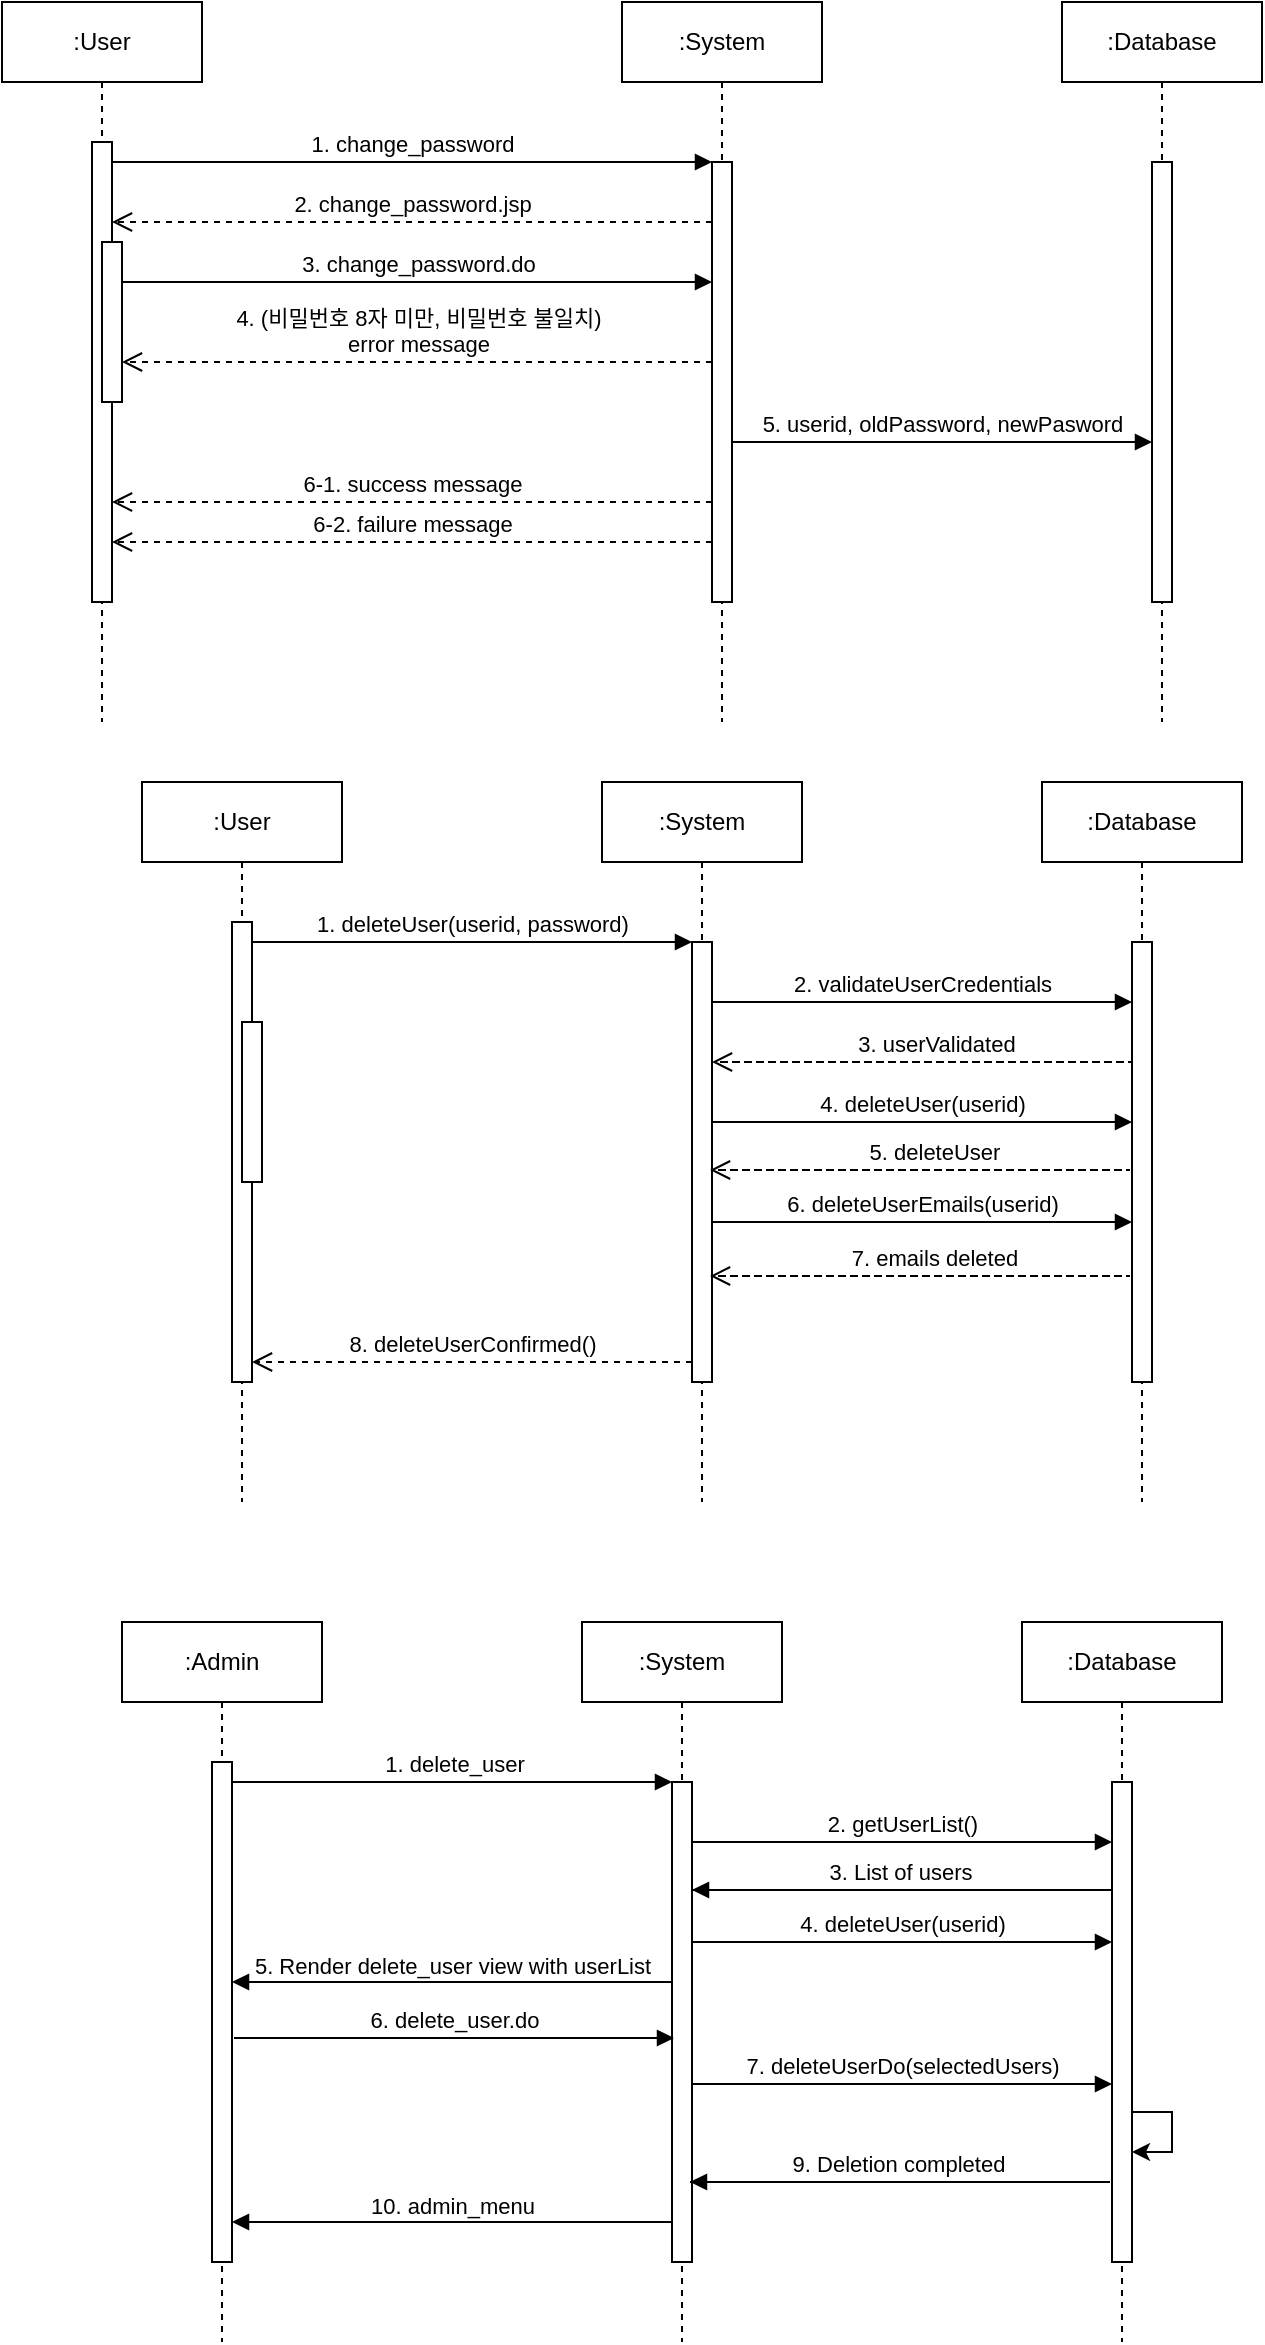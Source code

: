 <mxfile version="24.4.9" type="device">
  <diagram name="Page-1" id="2YBvvXClWsGukQMizWep">
    <mxGraphModel dx="1529" dy="1139" grid="1" gridSize="10" guides="1" tooltips="1" connect="1" arrows="1" fold="1" page="1" pageScale="1" pageWidth="850" pageHeight="1100" math="0" shadow="0">
      <root>
        <mxCell id="0" />
        <mxCell id="1" parent="0" />
        <mxCell id="aM9ryv3xv72pqoxQDRHE-1" value=":User" style="shape=umlLifeline;perimeter=lifelinePerimeter;whiteSpace=wrap;html=1;container=0;dropTarget=0;collapsible=0;recursiveResize=0;outlineConnect=0;portConstraint=eastwest;newEdgeStyle={&quot;edgeStyle&quot;:&quot;elbowEdgeStyle&quot;,&quot;elbow&quot;:&quot;vertical&quot;,&quot;curved&quot;:0,&quot;rounded&quot;:0};" parent="1" vertex="1">
          <mxGeometry x="40" y="40" width="100" height="360" as="geometry" />
        </mxCell>
        <mxCell id="aM9ryv3xv72pqoxQDRHE-2" value="" style="html=1;points=[];perimeter=orthogonalPerimeter;outlineConnect=0;targetShapes=umlLifeline;portConstraint=eastwest;newEdgeStyle={&quot;edgeStyle&quot;:&quot;elbowEdgeStyle&quot;,&quot;elbow&quot;:&quot;vertical&quot;,&quot;curved&quot;:0,&quot;rounded&quot;:0};" parent="aM9ryv3xv72pqoxQDRHE-1" vertex="1">
          <mxGeometry x="45" y="70" width="10" height="230" as="geometry" />
        </mxCell>
        <mxCell id="aM9ryv3xv72pqoxQDRHE-4" value="" style="html=1;points=[];perimeter=orthogonalPerimeter;outlineConnect=0;targetShapes=umlLifeline;portConstraint=eastwest;newEdgeStyle={&quot;edgeStyle&quot;:&quot;elbowEdgeStyle&quot;,&quot;elbow&quot;:&quot;vertical&quot;,&quot;curved&quot;:0,&quot;rounded&quot;:0};" parent="aM9ryv3xv72pqoxQDRHE-1" vertex="1">
          <mxGeometry x="50" y="120" width="10" height="80" as="geometry" />
        </mxCell>
        <mxCell id="aM9ryv3xv72pqoxQDRHE-5" value=":System" style="shape=umlLifeline;perimeter=lifelinePerimeter;whiteSpace=wrap;html=1;container=0;dropTarget=0;collapsible=0;recursiveResize=0;outlineConnect=0;portConstraint=eastwest;newEdgeStyle={&quot;edgeStyle&quot;:&quot;elbowEdgeStyle&quot;,&quot;elbow&quot;:&quot;vertical&quot;,&quot;curved&quot;:0,&quot;rounded&quot;:0};" parent="1" vertex="1">
          <mxGeometry x="350" y="40" width="100" height="360" as="geometry" />
        </mxCell>
        <mxCell id="aM9ryv3xv72pqoxQDRHE-6" value="" style="html=1;points=[];perimeter=orthogonalPerimeter;outlineConnect=0;targetShapes=umlLifeline;portConstraint=eastwest;newEdgeStyle={&quot;edgeStyle&quot;:&quot;elbowEdgeStyle&quot;,&quot;elbow&quot;:&quot;vertical&quot;,&quot;curved&quot;:0,&quot;rounded&quot;:0};" parent="aM9ryv3xv72pqoxQDRHE-5" vertex="1">
          <mxGeometry x="45" y="80" width="10" height="220" as="geometry" />
        </mxCell>
        <mxCell id="aM9ryv3xv72pqoxQDRHE-7" value="1. change_password" style="html=1;verticalAlign=bottom;endArrow=block;edgeStyle=elbowEdgeStyle;elbow=vertical;curved=0;rounded=0;" parent="1" source="aM9ryv3xv72pqoxQDRHE-2" target="aM9ryv3xv72pqoxQDRHE-6" edge="1">
          <mxGeometry relative="1" as="geometry">
            <mxPoint x="195" y="130" as="sourcePoint" />
            <Array as="points">
              <mxPoint x="180" y="120" />
            </Array>
          </mxGeometry>
        </mxCell>
        <mxCell id="Opn79IqX-KTxRQ1rMUh6-1" value="2. change_password.jsp" style="html=1;verticalAlign=bottom;endArrow=open;dashed=1;endSize=8;edgeStyle=elbowEdgeStyle;elbow=vertical;curved=0;rounded=0;" parent="1" source="aM9ryv3xv72pqoxQDRHE-6" target="aM9ryv3xv72pqoxQDRHE-2" edge="1">
          <mxGeometry relative="1" as="geometry">
            <mxPoint x="110" y="150" as="targetPoint" />
            <Array as="points">
              <mxPoint x="185" y="150" />
            </Array>
            <mxPoint x="265" y="150" as="sourcePoint" />
          </mxGeometry>
        </mxCell>
        <mxCell id="Opn79IqX-KTxRQ1rMUh6-2" value="3. change_password.do" style="html=1;verticalAlign=bottom;endArrow=block;edgeStyle=elbowEdgeStyle;elbow=vertical;curved=0;rounded=0;" parent="1" target="aM9ryv3xv72pqoxQDRHE-6" edge="1">
          <mxGeometry relative="1" as="geometry">
            <mxPoint x="100" y="180" as="sourcePoint" />
            <Array as="points">
              <mxPoint x="185" y="180" />
            </Array>
            <mxPoint x="240" y="180" as="targetPoint" />
          </mxGeometry>
        </mxCell>
        <mxCell id="Opn79IqX-KTxRQ1rMUh6-3" value="4. (비밀번호 8자 미만, 비밀번호 불일치)&lt;div&gt;error message&lt;/div&gt;" style="html=1;verticalAlign=bottom;endArrow=open;dashed=1;endSize=8;edgeStyle=elbowEdgeStyle;elbow=vertical;curved=0;rounded=0;" parent="1" source="aM9ryv3xv72pqoxQDRHE-6" edge="1">
          <mxGeometry relative="1" as="geometry">
            <mxPoint x="100" y="220" as="targetPoint" />
            <Array as="points">
              <mxPoint x="190" y="220" />
            </Array>
            <mxPoint x="270" y="220" as="sourcePoint" />
          </mxGeometry>
        </mxCell>
        <mxCell id="Opn79IqX-KTxRQ1rMUh6-5" value=":Database" style="shape=umlLifeline;perimeter=lifelinePerimeter;whiteSpace=wrap;html=1;container=0;dropTarget=0;collapsible=0;recursiveResize=0;outlineConnect=0;portConstraint=eastwest;newEdgeStyle={&quot;edgeStyle&quot;:&quot;elbowEdgeStyle&quot;,&quot;elbow&quot;:&quot;vertical&quot;,&quot;curved&quot;:0,&quot;rounded&quot;:0};" parent="1" vertex="1">
          <mxGeometry x="570" y="40" width="100" height="360" as="geometry" />
        </mxCell>
        <mxCell id="Opn79IqX-KTxRQ1rMUh6-6" value="" style="html=1;points=[];perimeter=orthogonalPerimeter;outlineConnect=0;targetShapes=umlLifeline;portConstraint=eastwest;newEdgeStyle={&quot;edgeStyle&quot;:&quot;elbowEdgeStyle&quot;,&quot;elbow&quot;:&quot;vertical&quot;,&quot;curved&quot;:0,&quot;rounded&quot;:0};" parent="Opn79IqX-KTxRQ1rMUh6-5" vertex="1">
          <mxGeometry x="45" y="80" width="10" height="220" as="geometry" />
        </mxCell>
        <mxCell id="Opn79IqX-KTxRQ1rMUh6-7" value="5. userid, oldPassword, newPasword" style="html=1;verticalAlign=bottom;endArrow=block;edgeStyle=elbowEdgeStyle;elbow=vertical;curved=0;rounded=0;" parent="1" source="aM9ryv3xv72pqoxQDRHE-6" edge="1">
          <mxGeometry relative="1" as="geometry">
            <mxPoint x="420" y="260" as="sourcePoint" />
            <Array as="points" />
            <mxPoint x="615" y="260" as="targetPoint" />
          </mxGeometry>
        </mxCell>
        <mxCell id="Opn79IqX-KTxRQ1rMUh6-8" value="6-1. success message" style="html=1;verticalAlign=bottom;endArrow=open;dashed=1;endSize=8;edgeStyle=elbowEdgeStyle;elbow=vertical;curved=0;rounded=0;" parent="1" source="aM9ryv3xv72pqoxQDRHE-6" target="aM9ryv3xv72pqoxQDRHE-2" edge="1">
          <mxGeometry relative="1" as="geometry">
            <mxPoint x="170" y="290" as="targetPoint" />
            <Array as="points">
              <mxPoint x="265" y="290" />
            </Array>
            <mxPoint x="380" y="290" as="sourcePoint" />
          </mxGeometry>
        </mxCell>
        <mxCell id="Opn79IqX-KTxRQ1rMUh6-9" value="6-2. failure message" style="html=1;verticalAlign=bottom;endArrow=open;dashed=1;endSize=8;edgeStyle=elbowEdgeStyle;elbow=vertical;curved=0;rounded=0;" parent="1" source="aM9ryv3xv72pqoxQDRHE-6" target="aM9ryv3xv72pqoxQDRHE-2" edge="1">
          <mxGeometry relative="1" as="geometry">
            <mxPoint x="170" y="310" as="targetPoint" />
            <Array as="points">
              <mxPoint x="265" y="310" />
            </Array>
            <mxPoint x="340" y="310" as="sourcePoint" />
          </mxGeometry>
        </mxCell>
        <mxCell id="Opn79IqX-KTxRQ1rMUh6-10" value=":User" style="shape=umlLifeline;perimeter=lifelinePerimeter;whiteSpace=wrap;html=1;container=0;dropTarget=0;collapsible=0;recursiveResize=0;outlineConnect=0;portConstraint=eastwest;newEdgeStyle={&quot;edgeStyle&quot;:&quot;elbowEdgeStyle&quot;,&quot;elbow&quot;:&quot;vertical&quot;,&quot;curved&quot;:0,&quot;rounded&quot;:0};" parent="1" vertex="1">
          <mxGeometry x="110" y="430" width="100" height="360" as="geometry" />
        </mxCell>
        <mxCell id="Opn79IqX-KTxRQ1rMUh6-11" value="" style="html=1;points=[];perimeter=orthogonalPerimeter;outlineConnect=0;targetShapes=umlLifeline;portConstraint=eastwest;newEdgeStyle={&quot;edgeStyle&quot;:&quot;elbowEdgeStyle&quot;,&quot;elbow&quot;:&quot;vertical&quot;,&quot;curved&quot;:0,&quot;rounded&quot;:0};" parent="Opn79IqX-KTxRQ1rMUh6-10" vertex="1">
          <mxGeometry x="45" y="70" width="10" height="230" as="geometry" />
        </mxCell>
        <mxCell id="Opn79IqX-KTxRQ1rMUh6-12" value="" style="html=1;points=[];perimeter=orthogonalPerimeter;outlineConnect=0;targetShapes=umlLifeline;portConstraint=eastwest;newEdgeStyle={&quot;edgeStyle&quot;:&quot;elbowEdgeStyle&quot;,&quot;elbow&quot;:&quot;vertical&quot;,&quot;curved&quot;:0,&quot;rounded&quot;:0};" parent="Opn79IqX-KTxRQ1rMUh6-10" vertex="1">
          <mxGeometry x="50" y="120" width="10" height="80" as="geometry" />
        </mxCell>
        <mxCell id="Opn79IqX-KTxRQ1rMUh6-13" value=":System" style="shape=umlLifeline;perimeter=lifelinePerimeter;whiteSpace=wrap;html=1;container=0;dropTarget=0;collapsible=0;recursiveResize=0;outlineConnect=0;portConstraint=eastwest;newEdgeStyle={&quot;edgeStyle&quot;:&quot;elbowEdgeStyle&quot;,&quot;elbow&quot;:&quot;vertical&quot;,&quot;curved&quot;:0,&quot;rounded&quot;:0};" parent="1" vertex="1">
          <mxGeometry x="340" y="430" width="100" height="360" as="geometry" />
        </mxCell>
        <mxCell id="Opn79IqX-KTxRQ1rMUh6-14" value="" style="html=1;points=[];perimeter=orthogonalPerimeter;outlineConnect=0;targetShapes=umlLifeline;portConstraint=eastwest;newEdgeStyle={&quot;edgeStyle&quot;:&quot;elbowEdgeStyle&quot;,&quot;elbow&quot;:&quot;vertical&quot;,&quot;curved&quot;:0,&quot;rounded&quot;:0};" parent="Opn79IqX-KTxRQ1rMUh6-13" vertex="1">
          <mxGeometry x="45" y="80" width="10" height="220" as="geometry" />
        </mxCell>
        <mxCell id="Opn79IqX-KTxRQ1rMUh6-15" value="1. deleteUser(userid, password)" style="html=1;verticalAlign=bottom;endArrow=block;edgeStyle=elbowEdgeStyle;elbow=vertical;curved=0;rounded=0;" parent="1" source="Opn79IqX-KTxRQ1rMUh6-11" target="Opn79IqX-KTxRQ1rMUh6-14" edge="1">
          <mxGeometry relative="1" as="geometry">
            <mxPoint x="185" y="520" as="sourcePoint" />
            <Array as="points">
              <mxPoint x="170" y="510" />
            </Array>
          </mxGeometry>
        </mxCell>
        <mxCell id="Opn79IqX-KTxRQ1rMUh6-16" value="3. userValidated" style="html=1;verticalAlign=bottom;endArrow=open;dashed=1;endSize=8;edgeStyle=elbowEdgeStyle;elbow=vertical;curved=0;rounded=0;" parent="1" edge="1">
          <mxGeometry x="0.463" relative="1" as="geometry">
            <mxPoint x="395" y="570" as="targetPoint" />
            <Array as="points">
              <mxPoint x="605" y="570" />
              <mxPoint x="180" y="540" />
            </Array>
            <mxPoint x="400" y="570" as="sourcePoint" />
            <mxPoint as="offset" />
          </mxGeometry>
        </mxCell>
        <mxCell id="Opn79IqX-KTxRQ1rMUh6-17" value="2. validateUserCredentials" style="html=1;verticalAlign=bottom;endArrow=block;edgeStyle=elbowEdgeStyle;elbow=vertical;curved=0;rounded=0;" parent="1" edge="1">
          <mxGeometry relative="1" as="geometry">
            <mxPoint x="395" y="540" as="sourcePoint" />
            <Array as="points">
              <mxPoint x="395" y="540" />
            </Array>
            <mxPoint x="605" y="540" as="targetPoint" />
          </mxGeometry>
        </mxCell>
        <mxCell id="Opn79IqX-KTxRQ1rMUh6-18" value="8. deleteUserConfirmed()" style="html=1;verticalAlign=bottom;endArrow=open;dashed=1;endSize=8;edgeStyle=elbowEdgeStyle;elbow=vertical;curved=0;rounded=0;" parent="1" target="Opn79IqX-KTxRQ1rMUh6-11" edge="1">
          <mxGeometry relative="1" as="geometry">
            <mxPoint x="170" y="720" as="targetPoint" />
            <Array as="points">
              <mxPoint x="180" y="720" />
            </Array>
            <mxPoint x="385" y="720" as="sourcePoint" />
          </mxGeometry>
        </mxCell>
        <mxCell id="Opn79IqX-KTxRQ1rMUh6-19" value=":Database" style="shape=umlLifeline;perimeter=lifelinePerimeter;whiteSpace=wrap;html=1;container=0;dropTarget=0;collapsible=0;recursiveResize=0;outlineConnect=0;portConstraint=eastwest;newEdgeStyle={&quot;edgeStyle&quot;:&quot;elbowEdgeStyle&quot;,&quot;elbow&quot;:&quot;vertical&quot;,&quot;curved&quot;:0,&quot;rounded&quot;:0};" parent="1" vertex="1">
          <mxGeometry x="560" y="430" width="100" height="360" as="geometry" />
        </mxCell>
        <mxCell id="Opn79IqX-KTxRQ1rMUh6-20" value="" style="html=1;points=[];perimeter=orthogonalPerimeter;outlineConnect=0;targetShapes=umlLifeline;portConstraint=eastwest;newEdgeStyle={&quot;edgeStyle&quot;:&quot;elbowEdgeStyle&quot;,&quot;elbow&quot;:&quot;vertical&quot;,&quot;curved&quot;:0,&quot;rounded&quot;:0};" parent="Opn79IqX-KTxRQ1rMUh6-19" vertex="1">
          <mxGeometry x="45" y="80" width="10" height="220" as="geometry" />
        </mxCell>
        <mxCell id="Opn79IqX-KTxRQ1rMUh6-21" value="6. deleteUserEmails(userid)" style="html=1;verticalAlign=bottom;endArrow=block;edgeStyle=elbowEdgeStyle;elbow=vertical;curved=0;rounded=0;" parent="1" source="Opn79IqX-KTxRQ1rMUh6-14" edge="1">
          <mxGeometry relative="1" as="geometry">
            <mxPoint x="410" y="650" as="sourcePoint" />
            <Array as="points" />
            <mxPoint x="605" y="650" as="targetPoint" />
          </mxGeometry>
        </mxCell>
        <mxCell id="Opn79IqX-KTxRQ1rMUh6-25" value="4. deleteUser(userid)" style="html=1;verticalAlign=bottom;endArrow=block;edgeStyle=elbowEdgeStyle;elbow=vertical;curved=0;rounded=0;" parent="1" source="Opn79IqX-KTxRQ1rMUh6-14" target="Opn79IqX-KTxRQ1rMUh6-20" edge="1">
          <mxGeometry relative="1" as="geometry">
            <mxPoint x="400" y="600" as="sourcePoint" />
            <Array as="points">
              <mxPoint x="400" y="600" />
            </Array>
            <mxPoint x="610" y="600" as="targetPoint" />
          </mxGeometry>
        </mxCell>
        <mxCell id="Opn79IqX-KTxRQ1rMUh6-26" value="5. deleteUser" style="html=1;verticalAlign=bottom;endArrow=open;dashed=1;endSize=8;edgeStyle=elbowEdgeStyle;elbow=vertical;curved=0;rounded=0;" parent="1" edge="1">
          <mxGeometry x="0.463" relative="1" as="geometry">
            <mxPoint x="394" y="624" as="targetPoint" />
            <Array as="points">
              <mxPoint x="604" y="624" />
              <mxPoint x="179" y="594" />
            </Array>
            <mxPoint x="399" y="624" as="sourcePoint" />
            <mxPoint as="offset" />
          </mxGeometry>
        </mxCell>
        <mxCell id="Opn79IqX-KTxRQ1rMUh6-28" value="7. emails deleted" style="html=1;verticalAlign=bottom;endArrow=open;dashed=1;endSize=8;edgeStyle=elbowEdgeStyle;elbow=vertical;curved=0;rounded=0;" parent="1" edge="1">
          <mxGeometry x="0.463" relative="1" as="geometry">
            <mxPoint x="394" y="677" as="targetPoint" />
            <Array as="points">
              <mxPoint x="604" y="677" />
              <mxPoint x="179" y="647" />
            </Array>
            <mxPoint x="399" y="677" as="sourcePoint" />
            <mxPoint as="offset" />
          </mxGeometry>
        </mxCell>
        <mxCell id="Opn79IqX-KTxRQ1rMUh6-44" value=":Admin" style="shape=umlLifeline;perimeter=lifelinePerimeter;whiteSpace=wrap;html=1;container=0;dropTarget=0;collapsible=0;recursiveResize=0;outlineConnect=0;portConstraint=eastwest;newEdgeStyle={&quot;edgeStyle&quot;:&quot;elbowEdgeStyle&quot;,&quot;elbow&quot;:&quot;vertical&quot;,&quot;curved&quot;:0,&quot;rounded&quot;:0};" parent="1" vertex="1">
          <mxGeometry x="100" y="850" width="100" height="360" as="geometry" />
        </mxCell>
        <mxCell id="Opn79IqX-KTxRQ1rMUh6-45" value="" style="html=1;points=[];perimeter=orthogonalPerimeter;outlineConnect=0;targetShapes=umlLifeline;portConstraint=eastwest;newEdgeStyle={&quot;edgeStyle&quot;:&quot;elbowEdgeStyle&quot;,&quot;elbow&quot;:&quot;vertical&quot;,&quot;curved&quot;:0,&quot;rounded&quot;:0};" parent="Opn79IqX-KTxRQ1rMUh6-44" vertex="1">
          <mxGeometry x="45" y="70" width="10" height="250" as="geometry" />
        </mxCell>
        <mxCell id="Opn79IqX-KTxRQ1rMUh6-47" value=":System" style="shape=umlLifeline;perimeter=lifelinePerimeter;whiteSpace=wrap;html=1;container=0;dropTarget=0;collapsible=0;recursiveResize=0;outlineConnect=0;portConstraint=eastwest;newEdgeStyle={&quot;edgeStyle&quot;:&quot;elbowEdgeStyle&quot;,&quot;elbow&quot;:&quot;vertical&quot;,&quot;curved&quot;:0,&quot;rounded&quot;:0};" parent="1" vertex="1">
          <mxGeometry x="330" y="850" width="100" height="360" as="geometry" />
        </mxCell>
        <mxCell id="Opn79IqX-KTxRQ1rMUh6-48" value="" style="html=1;points=[];perimeter=orthogonalPerimeter;outlineConnect=0;targetShapes=umlLifeline;portConstraint=eastwest;newEdgeStyle={&quot;edgeStyle&quot;:&quot;elbowEdgeStyle&quot;,&quot;elbow&quot;:&quot;vertical&quot;,&quot;curved&quot;:0,&quot;rounded&quot;:0};" parent="Opn79IqX-KTxRQ1rMUh6-47" vertex="1">
          <mxGeometry x="45" y="80" width="10" height="240" as="geometry" />
        </mxCell>
        <mxCell id="Opn79IqX-KTxRQ1rMUh6-49" value="1. delete_user" style="html=1;verticalAlign=bottom;endArrow=block;edgeStyle=elbowEdgeStyle;elbow=vertical;curved=0;rounded=0;" parent="1" source="Opn79IqX-KTxRQ1rMUh6-45" target="Opn79IqX-KTxRQ1rMUh6-48" edge="1">
          <mxGeometry x="0.003" relative="1" as="geometry">
            <mxPoint x="175" y="940" as="sourcePoint" />
            <Array as="points">
              <mxPoint x="160" y="930" />
            </Array>
            <mxPoint as="offset" />
          </mxGeometry>
        </mxCell>
        <mxCell id="Opn79IqX-KTxRQ1rMUh6-51" value="2. getUserList()" style="html=1;verticalAlign=bottom;endArrow=block;edgeStyle=elbowEdgeStyle;elbow=vertical;curved=0;rounded=0;" parent="1" edge="1">
          <mxGeometry relative="1" as="geometry">
            <mxPoint x="385" y="960" as="sourcePoint" />
            <Array as="points">
              <mxPoint x="385" y="960" />
            </Array>
            <mxPoint x="595" y="960" as="targetPoint" />
          </mxGeometry>
        </mxCell>
        <mxCell id="Opn79IqX-KTxRQ1rMUh6-53" value=":Database" style="shape=umlLifeline;perimeter=lifelinePerimeter;whiteSpace=wrap;html=1;container=0;dropTarget=0;collapsible=0;recursiveResize=0;outlineConnect=0;portConstraint=eastwest;newEdgeStyle={&quot;edgeStyle&quot;:&quot;elbowEdgeStyle&quot;,&quot;elbow&quot;:&quot;vertical&quot;,&quot;curved&quot;:0,&quot;rounded&quot;:0};" parent="1" vertex="1">
          <mxGeometry x="550" y="850" width="100" height="360" as="geometry" />
        </mxCell>
        <mxCell id="Opn79IqX-KTxRQ1rMUh6-54" value="" style="html=1;points=[];perimeter=orthogonalPerimeter;outlineConnect=0;targetShapes=umlLifeline;portConstraint=eastwest;newEdgeStyle={&quot;edgeStyle&quot;:&quot;elbowEdgeStyle&quot;,&quot;elbow&quot;:&quot;vertical&quot;,&quot;curved&quot;:0,&quot;rounded&quot;:0};" parent="Opn79IqX-KTxRQ1rMUh6-53" vertex="1">
          <mxGeometry x="45" y="80" width="10" height="240" as="geometry" />
        </mxCell>
        <mxCell id="Opn79IqX-KTxRQ1rMUh6-56" value="4. deleteUser(userid)" style="html=1;verticalAlign=bottom;endArrow=block;edgeStyle=elbowEdgeStyle;elbow=vertical;curved=0;rounded=0;" parent="1" edge="1">
          <mxGeometry relative="1" as="geometry">
            <mxPoint x="385" y="1010" as="sourcePoint" />
            <Array as="points">
              <mxPoint x="390" y="1010" />
            </Array>
            <mxPoint x="595" y="1010" as="targetPoint" />
          </mxGeometry>
        </mxCell>
        <mxCell id="Opn79IqX-KTxRQ1rMUh6-61" value="3. List of users" style="html=1;verticalAlign=bottom;endArrow=block;edgeStyle=elbowEdgeStyle;elbow=vertical;curved=0;rounded=0;" parent="1" edge="1">
          <mxGeometry x="0.506" relative="1" as="geometry">
            <mxPoint x="385" y="984" as="sourcePoint" />
            <Array as="points">
              <mxPoint x="595" y="984" />
            </Array>
            <mxPoint x="385" y="984" as="targetPoint" />
            <mxPoint as="offset" />
          </mxGeometry>
        </mxCell>
        <mxCell id="Opn79IqX-KTxRQ1rMUh6-62" value="5. Render delete_user view with userList" style="html=1;verticalAlign=bottom;endArrow=block;edgeStyle=elbowEdgeStyle;elbow=vertical;curved=0;rounded=0;" parent="1" edge="1">
          <mxGeometry x="0.004" y="1" relative="1" as="geometry">
            <mxPoint x="375" y="1030" as="sourcePoint" />
            <Array as="points">
              <mxPoint x="370" y="1030" />
            </Array>
            <mxPoint x="155.0" y="1030" as="targetPoint" />
            <mxPoint as="offset" />
          </mxGeometry>
        </mxCell>
        <mxCell id="Opn79IqX-KTxRQ1rMUh6-63" value="6. delete_user.do" style="html=1;verticalAlign=bottom;endArrow=block;edgeStyle=elbowEdgeStyle;elbow=vertical;curved=0;rounded=0;" parent="1" edge="1">
          <mxGeometry relative="1" as="geometry">
            <mxPoint x="156" y="1058" as="sourcePoint" />
            <Array as="points">
              <mxPoint x="161" y="1058" />
            </Array>
            <mxPoint x="376" y="1058" as="targetPoint" />
          </mxGeometry>
        </mxCell>
        <mxCell id="Opn79IqX-KTxRQ1rMUh6-64" value="7. deleteUserDo(selectedUsers)" style="html=1;verticalAlign=bottom;endArrow=block;edgeStyle=elbowEdgeStyle;elbow=vertical;curved=0;rounded=0;" parent="1" edge="1">
          <mxGeometry relative="1" as="geometry">
            <mxPoint x="385" y="1081" as="sourcePoint" />
            <Array as="points">
              <mxPoint x="390" y="1081" />
            </Array>
            <mxPoint x="595" y="1081" as="targetPoint" />
          </mxGeometry>
        </mxCell>
        <mxCell id="Opn79IqX-KTxRQ1rMUh6-68" value="" style="endArrow=classic;html=1;rounded=0;" parent="1" edge="1">
          <mxGeometry width="50" height="50" relative="1" as="geometry">
            <mxPoint x="605" y="1095" as="sourcePoint" />
            <mxPoint x="605" y="1115" as="targetPoint" />
            <Array as="points">
              <mxPoint x="625" y="1095" />
              <mxPoint x="625" y="1115" />
            </Array>
          </mxGeometry>
        </mxCell>
        <mxCell id="Opn79IqX-KTxRQ1rMUh6-70" value="9. Deletion completed" style="html=1;verticalAlign=bottom;endArrow=block;edgeStyle=elbowEdgeStyle;elbow=vertical;curved=0;rounded=0;" parent="1" edge="1">
          <mxGeometry x="0.506" relative="1" as="geometry">
            <mxPoint x="384" y="1130" as="sourcePoint" />
            <Array as="points">
              <mxPoint x="594" y="1130" />
            </Array>
            <mxPoint x="384" y="1130" as="targetPoint" />
            <mxPoint as="offset" />
          </mxGeometry>
        </mxCell>
        <mxCell id="Opn79IqX-KTxRQ1rMUh6-71" value="10. admin_menu" style="html=1;verticalAlign=bottom;endArrow=block;edgeStyle=elbowEdgeStyle;elbow=vertical;curved=0;rounded=0;" parent="1" edge="1">
          <mxGeometry x="0.004" y="1" relative="1" as="geometry">
            <mxPoint x="375" y="1150" as="sourcePoint" />
            <Array as="points">
              <mxPoint x="370" y="1150" />
            </Array>
            <mxPoint x="155.0" y="1150" as="targetPoint" />
            <mxPoint as="offset" />
          </mxGeometry>
        </mxCell>
      </root>
    </mxGraphModel>
  </diagram>
</mxfile>
